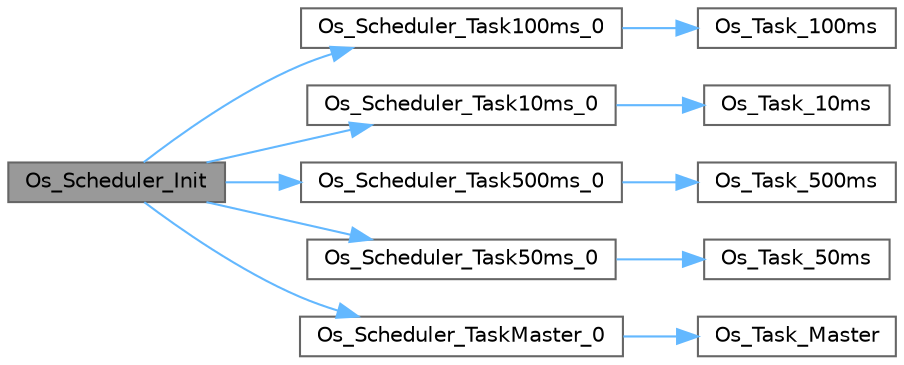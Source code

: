 digraph "Os_Scheduler_Init"
{
 // LATEX_PDF_SIZE
  bgcolor="transparent";
  edge [fontname=Helvetica,fontsize=10,labelfontname=Helvetica,labelfontsize=10];
  node [fontname=Helvetica,fontsize=10,shape=box,height=0.2,width=0.4];
  rankdir="LR";
  Node1 [id="Node000001",label="Os_Scheduler_Init",height=0.2,width=0.4,color="gray40", fillcolor="grey60", style="filled", fontcolor="black",tooltip="OS Scheduler initialization function."];
  Node1 -> Node2 [id="edge1_Node000001_Node000002",color="steelblue1",style="solid",tooltip=" "];
  Node2 [id="Node000002",label="Os_Scheduler_Task100ms_0",height=0.2,width=0.4,color="grey40", fillcolor="white", style="filled",URL="$_os__scheduler_8c.html#ac939240afe822c89a120b0804a42ef9c",tooltip="Periodic 100ms task."];
  Node2 -> Node3 [id="edge2_Node000002_Node000003",color="steelblue1",style="solid",tooltip=" "];
  Node3 [id="Node000003",label="Os_Task_100ms",height=0.2,width=0.4,color="grey40", fillcolor="white", style="filled",URL="$_os__task_8h.html#a589d27d7802d92939f88b539b7571acd",tooltip=" "];
  Node1 -> Node4 [id="edge3_Node000001_Node000004",color="steelblue1",style="solid",tooltip=" "];
  Node4 [id="Node000004",label="Os_Scheduler_Task10ms_0",height=0.2,width=0.4,color="grey40", fillcolor="white", style="filled",URL="$_os__scheduler_8c.html#a19974e3584a9cb75aae70e086806eaef",tooltip="Periodic 10ms task."];
  Node4 -> Node5 [id="edge4_Node000004_Node000005",color="steelblue1",style="solid",tooltip=" "];
  Node5 [id="Node000005",label="Os_Task_10ms",height=0.2,width=0.4,color="grey40", fillcolor="white", style="filled",URL="$_os__task_8h.html#a456a4103baf7a18fa93661cca6fb70c8",tooltip=" "];
  Node1 -> Node6 [id="edge5_Node000001_Node000006",color="steelblue1",style="solid",tooltip=" "];
  Node6 [id="Node000006",label="Os_Scheduler_Task500ms_0",height=0.2,width=0.4,color="grey40", fillcolor="white", style="filled",URL="$_os__scheduler_8c.html#a317011dda43436dd5d90d5ed72e627a9",tooltip="Periodic 500ms task."];
  Node6 -> Node7 [id="edge6_Node000006_Node000007",color="steelblue1",style="solid",tooltip=" "];
  Node7 [id="Node000007",label="Os_Task_500ms",height=0.2,width=0.4,color="grey40", fillcolor="white", style="filled",URL="$_os__task_8h.html#aad8fb466d6502347c1e983c099c6e2cf",tooltip=" "];
  Node1 -> Node8 [id="edge7_Node000001_Node000008",color="steelblue1",style="solid",tooltip=" "];
  Node8 [id="Node000008",label="Os_Scheduler_Task50ms_0",height=0.2,width=0.4,color="grey40", fillcolor="white", style="filled",URL="$_os__scheduler_8c.html#a4627309111bcf82e316039a4f833b5f8",tooltip="Periodic 50ms task."];
  Node8 -> Node9 [id="edge8_Node000008_Node000009",color="steelblue1",style="solid",tooltip=" "];
  Node9 [id="Node000009",label="Os_Task_50ms",height=0.2,width=0.4,color="grey40", fillcolor="white", style="filled",URL="$_os__task_8h.html#ab073b5daef5301e8b07c3e28877440e5",tooltip=" "];
  Node1 -> Node10 [id="edge9_Node000001_Node000010",color="steelblue1",style="solid",tooltip=" "];
  Node10 [id="Node000010",label="Os_Scheduler_TaskMaster_0",height=0.2,width=0.4,color="grey40", fillcolor="white", style="filled",URL="$_os__scheduler_8c.html#a383b71507491b745e354af6382b545bc",tooltip="Initialization task."];
  Node10 -> Node11 [id="edge10_Node000010_Node000011",color="steelblue1",style="solid",tooltip=" "];
  Node11 [id="Node000011",label="Os_Task_Master",height=0.2,width=0.4,color="grey40", fillcolor="white", style="filled",URL="$_os__task_8h.html#abac68bf163900e5874d813cab2275143",tooltip=" "];
}
